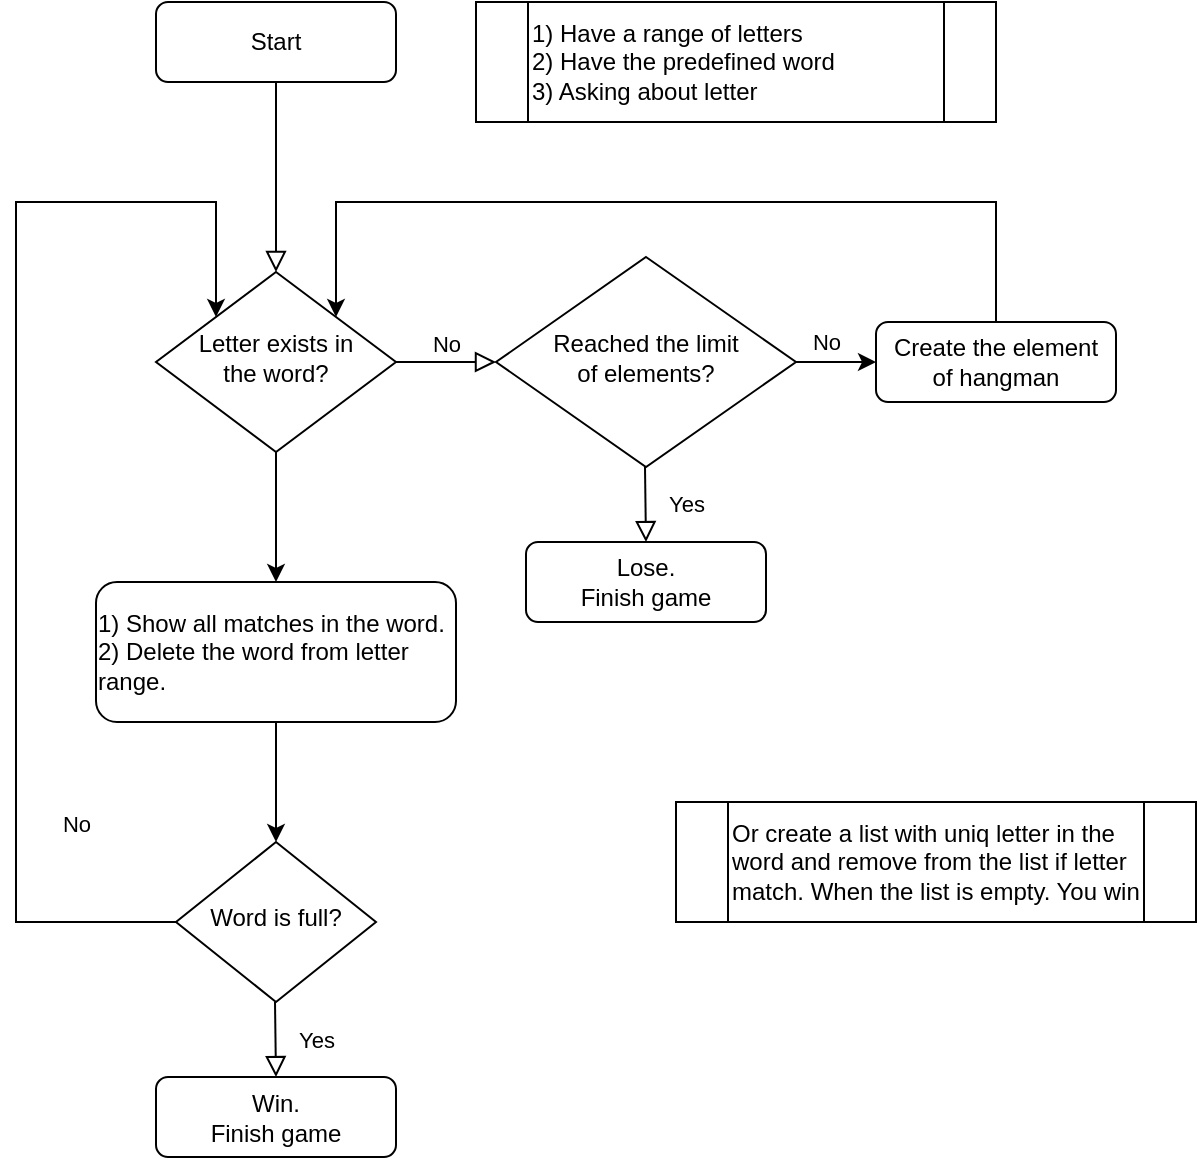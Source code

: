 <mxfile version="16.5.3" type="device"><diagram id="C5RBs43oDa-KdzZeNtuy" name="Page-1"><mxGraphModel dx="706" dy="616" grid="1" gridSize="10" guides="1" tooltips="1" connect="1" arrows="1" fold="1" page="1" pageScale="1" pageWidth="827" pageHeight="1169" math="0" shadow="0"><root><mxCell id="WIyWlLk6GJQsqaUBKTNV-0"/><mxCell id="WIyWlLk6GJQsqaUBKTNV-1" parent="WIyWlLk6GJQsqaUBKTNV-0"/><mxCell id="WIyWlLk6GJQsqaUBKTNV-2" value="" style="rounded=0;html=1;jettySize=auto;orthogonalLoop=1;fontSize=11;endArrow=block;endFill=0;endSize=8;strokeWidth=1;shadow=0;labelBackgroundColor=none;edgeStyle=orthogonalEdgeStyle;" parent="WIyWlLk6GJQsqaUBKTNV-1" source="WIyWlLk6GJQsqaUBKTNV-3" target="WIyWlLk6GJQsqaUBKTNV-6" edge="1"><mxGeometry relative="1" as="geometry"/></mxCell><mxCell id="WIyWlLk6GJQsqaUBKTNV-3" value="Start" style="rounded=1;whiteSpace=wrap;html=1;fontSize=12;glass=0;strokeWidth=1;shadow=0;" parent="WIyWlLk6GJQsqaUBKTNV-1" vertex="1"><mxGeometry x="150" y="110" width="120" height="40" as="geometry"/></mxCell><mxCell id="WIyWlLk6GJQsqaUBKTNV-5" value="No" style="edgeStyle=orthogonalEdgeStyle;rounded=0;html=1;jettySize=auto;orthogonalLoop=1;fontSize=11;endArrow=block;endFill=0;endSize=8;strokeWidth=1;shadow=0;labelBackgroundColor=none;" parent="WIyWlLk6GJQsqaUBKTNV-1" source="WIyWlLk6GJQsqaUBKTNV-6" edge="1"><mxGeometry y="10" relative="1" as="geometry"><mxPoint as="offset"/><mxPoint x="320" y="290" as="targetPoint"/></mxGeometry></mxCell><mxCell id="dupq35Zd9QdW9GWD319f-12" style="edgeStyle=orthogonalEdgeStyle;rounded=0;orthogonalLoop=1;jettySize=auto;html=1;entryX=0.5;entryY=0;entryDx=0;entryDy=0;" edge="1" parent="WIyWlLk6GJQsqaUBKTNV-1" source="WIyWlLk6GJQsqaUBKTNV-6" target="dupq35Zd9QdW9GWD319f-9"><mxGeometry relative="1" as="geometry"/></mxCell><mxCell id="WIyWlLk6GJQsqaUBKTNV-6" value="Letter exists in &lt;br&gt;the word?" style="rhombus;whiteSpace=wrap;html=1;shadow=0;fontFamily=Helvetica;fontSize=12;align=center;strokeWidth=1;spacing=6;spacingTop=-4;" parent="WIyWlLk6GJQsqaUBKTNV-1" vertex="1"><mxGeometry x="150" y="245" width="120" height="90" as="geometry"/></mxCell><mxCell id="dupq35Zd9QdW9GWD319f-0" value="1) Have a range of letters&lt;br&gt;2) Have the predefined word&lt;br&gt;3) Asking about letter" style="shape=process;whiteSpace=wrap;html=1;backgroundOutline=1;fontStyle=0;align=left;" vertex="1" parent="WIyWlLk6GJQsqaUBKTNV-1"><mxGeometry x="310" y="110" width="260" height="60" as="geometry"/></mxCell><mxCell id="dupq35Zd9QdW9GWD319f-7" style="edgeStyle=orthogonalEdgeStyle;rounded=0;orthogonalLoop=1;jettySize=auto;html=1;entryX=0;entryY=0.5;entryDx=0;entryDy=0;" edge="1" parent="WIyWlLk6GJQsqaUBKTNV-1" source="dupq35Zd9QdW9GWD319f-2" target="dupq35Zd9QdW9GWD319f-3"><mxGeometry relative="1" as="geometry"/></mxCell><mxCell id="dupq35Zd9QdW9GWD319f-8" value="No" style="edgeLabel;html=1;align=center;verticalAlign=middle;resizable=0;points=[];" vertex="1" connectable="0" parent="dupq35Zd9QdW9GWD319f-7"><mxGeometry x="-0.25" relative="1" as="geometry"><mxPoint y="-10" as="offset"/></mxGeometry></mxCell><mxCell id="dupq35Zd9QdW9GWD319f-2" value="Reached the limit&lt;br&gt;of elements?" style="rhombus;whiteSpace=wrap;html=1;shadow=0;fontFamily=Helvetica;fontSize=12;align=center;strokeWidth=1;spacing=6;spacingTop=-4;" vertex="1" parent="WIyWlLk6GJQsqaUBKTNV-1"><mxGeometry x="320" y="237.5" width="150" height="105" as="geometry"/></mxCell><mxCell id="dupq35Zd9QdW9GWD319f-4" style="edgeStyle=orthogonalEdgeStyle;rounded=0;orthogonalLoop=1;jettySize=auto;html=1;entryX=1;entryY=0;entryDx=0;entryDy=0;" edge="1" parent="WIyWlLk6GJQsqaUBKTNV-1" source="dupq35Zd9QdW9GWD319f-3" target="WIyWlLk6GJQsqaUBKTNV-6"><mxGeometry relative="1" as="geometry"><Array as="points"><mxPoint x="570" y="210"/><mxPoint x="240" y="210"/></Array></mxGeometry></mxCell><mxCell id="dupq35Zd9QdW9GWD319f-3" value="Create the element&lt;br&gt;of hangman" style="rounded=1;whiteSpace=wrap;html=1;fontSize=12;glass=0;strokeWidth=1;shadow=0;" vertex="1" parent="WIyWlLk6GJQsqaUBKTNV-1"><mxGeometry x="510" y="270" width="120" height="40" as="geometry"/></mxCell><mxCell id="dupq35Zd9QdW9GWD319f-5" value="Yes" style="rounded=0;html=1;jettySize=auto;orthogonalLoop=1;fontSize=11;endArrow=block;endFill=0;endSize=8;strokeWidth=1;shadow=0;labelBackgroundColor=none;edgeStyle=orthogonalEdgeStyle;" edge="1" parent="WIyWlLk6GJQsqaUBKTNV-1"><mxGeometry y="20" relative="1" as="geometry"><mxPoint as="offset"/><mxPoint x="394.5" y="342.5" as="sourcePoint"/><mxPoint x="395" y="380" as="targetPoint"/></mxGeometry></mxCell><mxCell id="dupq35Zd9QdW9GWD319f-6" value="Lose.&lt;br&gt;Finish game" style="rounded=1;whiteSpace=wrap;html=1;fontSize=12;glass=0;strokeWidth=1;shadow=0;" vertex="1" parent="WIyWlLk6GJQsqaUBKTNV-1"><mxGeometry x="335" y="380" width="120" height="40" as="geometry"/></mxCell><mxCell id="dupq35Zd9QdW9GWD319f-13" style="edgeStyle=orthogonalEdgeStyle;rounded=0;orthogonalLoop=1;jettySize=auto;html=1;entryX=0.5;entryY=0;entryDx=0;entryDy=0;" edge="1" parent="WIyWlLk6GJQsqaUBKTNV-1" source="dupq35Zd9QdW9GWD319f-9" target="dupq35Zd9QdW9GWD319f-11"><mxGeometry relative="1" as="geometry"/></mxCell><mxCell id="dupq35Zd9QdW9GWD319f-9" value="&lt;div style=&quot;text-align: left&quot;&gt;&lt;span&gt;1) Show all matches in the word.&lt;/span&gt;&lt;/div&gt;&lt;div style=&quot;text-align: left&quot;&gt;&lt;span&gt;2) Delete the word from letter range.&lt;/span&gt;&lt;/div&gt;" style="rounded=1;whiteSpace=wrap;html=1;fontSize=12;glass=0;strokeWidth=1;shadow=0;" vertex="1" parent="WIyWlLk6GJQsqaUBKTNV-1"><mxGeometry x="120" y="400" width="180" height="70" as="geometry"/></mxCell><mxCell id="dupq35Zd9QdW9GWD319f-14" style="edgeStyle=orthogonalEdgeStyle;rounded=0;orthogonalLoop=1;jettySize=auto;html=1;entryX=0;entryY=0;entryDx=0;entryDy=0;" edge="1" parent="WIyWlLk6GJQsqaUBKTNV-1" source="dupq35Zd9QdW9GWD319f-11" target="WIyWlLk6GJQsqaUBKTNV-6"><mxGeometry relative="1" as="geometry"><Array as="points"><mxPoint x="80" y="570"/><mxPoint x="80" y="210"/><mxPoint x="180" y="210"/></Array></mxGeometry></mxCell><mxCell id="dupq35Zd9QdW9GWD319f-15" value="No" style="edgeLabel;html=1;align=center;verticalAlign=middle;resizable=0;points=[];" vertex="1" connectable="0" parent="dupq35Zd9QdW9GWD319f-14"><mxGeometry x="-0.015" y="1" relative="1" as="geometry"><mxPoint x="31" y="165" as="offset"/></mxGeometry></mxCell><mxCell id="dupq35Zd9QdW9GWD319f-11" value="Word is full?" style="rhombus;whiteSpace=wrap;html=1;shadow=0;fontFamily=Helvetica;fontSize=12;align=center;strokeWidth=1;spacing=6;spacingTop=-4;" vertex="1" parent="WIyWlLk6GJQsqaUBKTNV-1"><mxGeometry x="160" y="530" width="100" height="80" as="geometry"/></mxCell><mxCell id="dupq35Zd9QdW9GWD319f-16" value="Yes" style="rounded=0;html=1;jettySize=auto;orthogonalLoop=1;fontSize=11;endArrow=block;endFill=0;endSize=8;strokeWidth=1;shadow=0;labelBackgroundColor=none;edgeStyle=orthogonalEdgeStyle;" edge="1" parent="WIyWlLk6GJQsqaUBKTNV-1"><mxGeometry y="20" relative="1" as="geometry"><mxPoint as="offset"/><mxPoint x="209.5" y="610" as="sourcePoint"/><mxPoint x="210" y="647.5" as="targetPoint"/></mxGeometry></mxCell><mxCell id="dupq35Zd9QdW9GWD319f-17" value="Win.&lt;br&gt;Finish game" style="rounded=1;whiteSpace=wrap;html=1;fontSize=12;glass=0;strokeWidth=1;shadow=0;" vertex="1" parent="WIyWlLk6GJQsqaUBKTNV-1"><mxGeometry x="150" y="647.5" width="120" height="40" as="geometry"/></mxCell><mxCell id="dupq35Zd9QdW9GWD319f-18" value="Or create a list with uniq letter in the word and remove from the list if letter match. When the list is empty. You win" style="shape=process;whiteSpace=wrap;html=1;backgroundOutline=1;fontStyle=0;align=left;" vertex="1" parent="WIyWlLk6GJQsqaUBKTNV-1"><mxGeometry x="410" y="510" width="260" height="60" as="geometry"/></mxCell></root></mxGraphModel></diagram></mxfile>